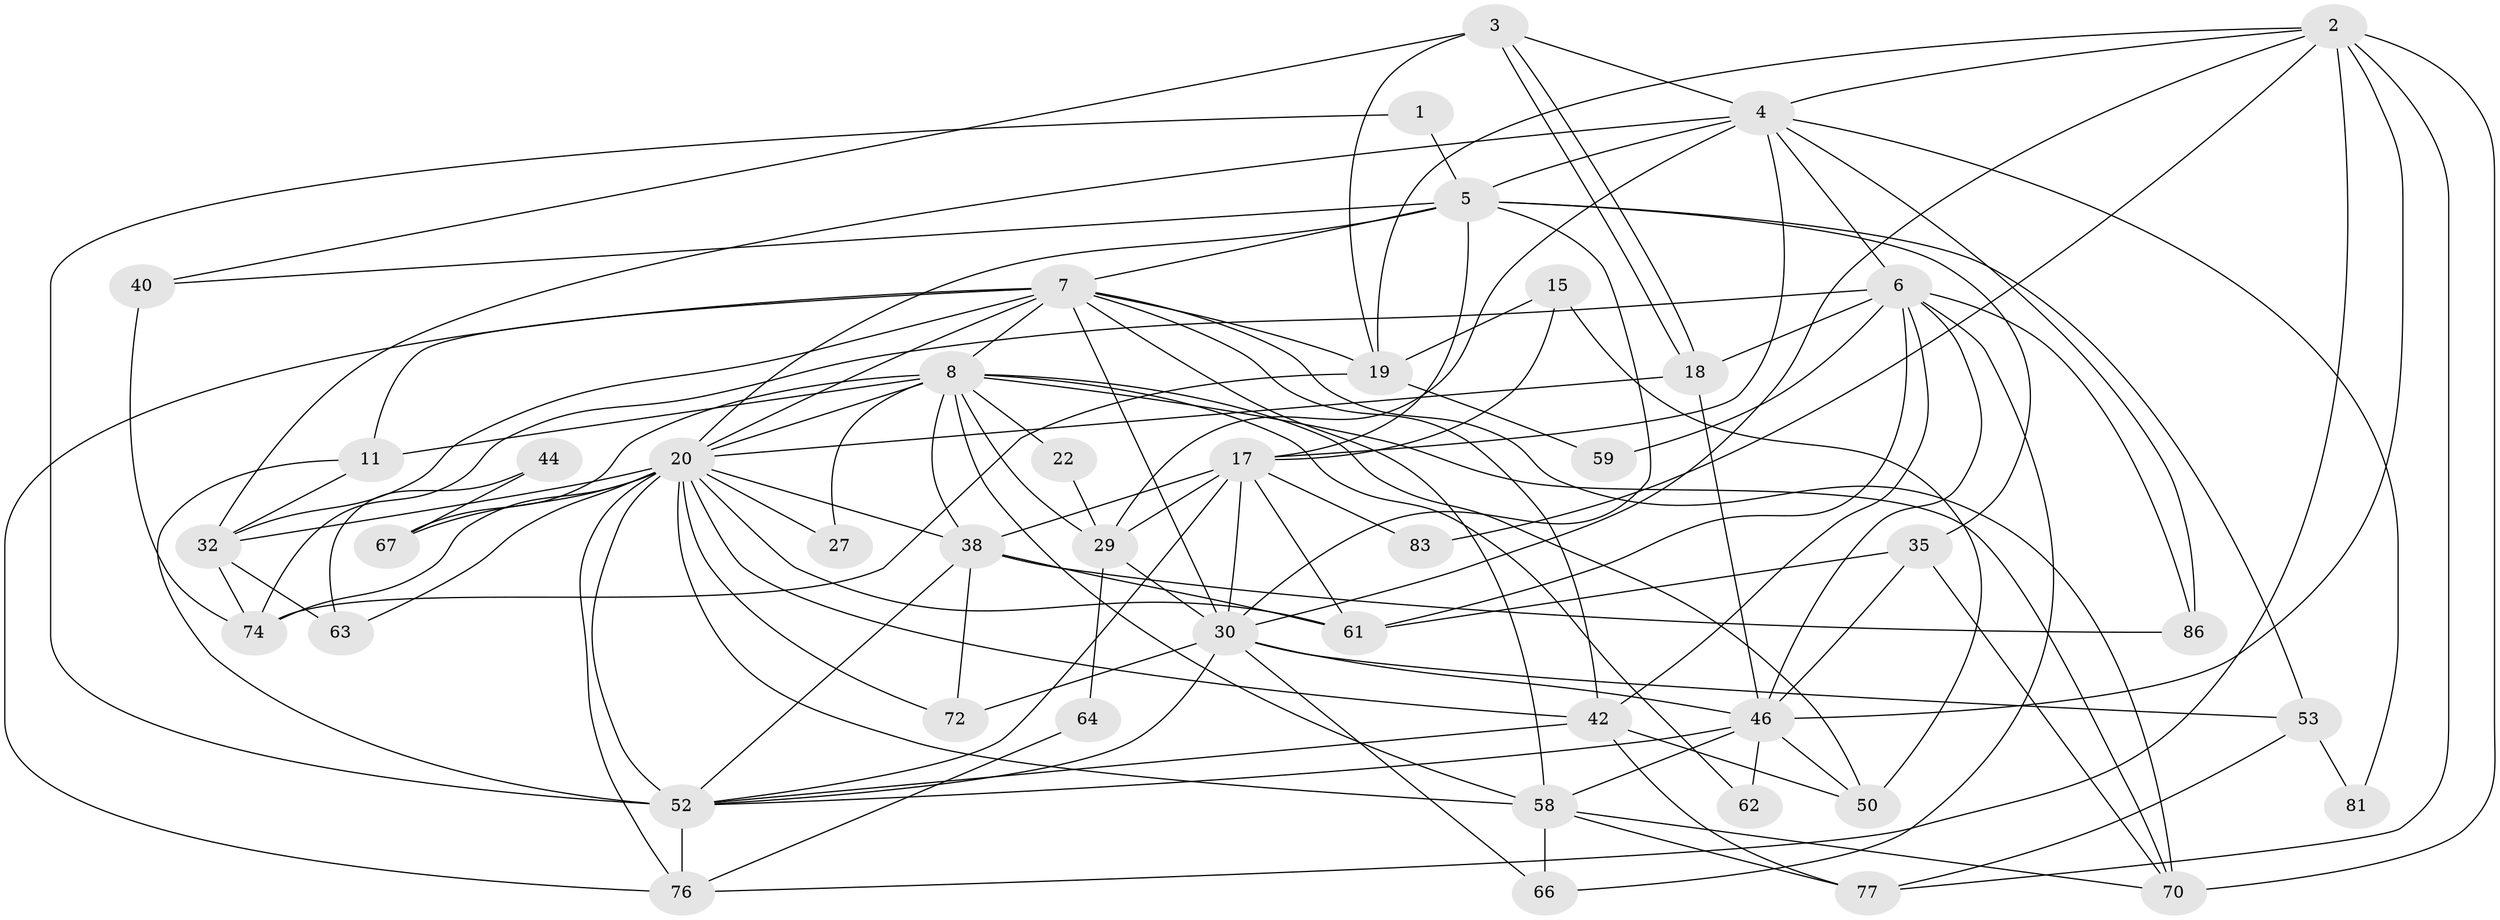 // original degree distribution, {2: 0.14772727272727273, 4: 0.2727272727272727, 6: 0.125, 5: 0.18181818181818182, 7: 0.03409090909090909, 3: 0.23863636363636365}
// Generated by graph-tools (version 1.1) at 2025/15/03/09/25 04:15:07]
// undirected, 44 vertices, 119 edges
graph export_dot {
graph [start="1"]
  node [color=gray90,style=filled];
  1;
  2 [super="+12+24"];
  3;
  4 [super="+33"];
  5 [super="+25+13+75"];
  6 [super="+9+31"];
  7 [super="+16"];
  8 [super="+78+10+14"];
  11 [super="+45"];
  15;
  17 [super="+28+88"];
  18 [super="+85"];
  19 [super="+26"];
  20 [super="+87+21"];
  22;
  27;
  29 [super="+47+56"];
  30 [super="+65+37"];
  32 [super="+48"];
  35 [super="+57"];
  38 [super="+43+39"];
  40;
  42 [super="+49"];
  44;
  46 [super="+51+55"];
  50;
  52 [super="+79+60"];
  53 [super="+84"];
  58 [super="+73+80"];
  59;
  61;
  62;
  63;
  64;
  66;
  67;
  70;
  72 [super="+82"];
  74;
  76;
  77;
  81;
  83;
  86;
  1 -- 5;
  1 -- 52;
  2 -- 46;
  2 -- 19;
  2 -- 83;
  2 -- 70;
  2 -- 77;
  2 -- 4;
  2 -- 76;
  2 -- 30;
  3 -- 18;
  3 -- 18;
  3 -- 19 [weight=2];
  3 -- 40;
  3 -- 4;
  4 -- 29;
  4 -- 17;
  4 -- 6;
  4 -- 32;
  4 -- 81;
  4 -- 5;
  4 -- 86;
  5 -- 40;
  5 -- 53;
  5 -- 17;
  5 -- 30;
  5 -- 7;
  5 -- 35;
  5 -- 20;
  6 -- 66;
  6 -- 86;
  6 -- 42;
  6 -- 74;
  6 -- 59;
  6 -- 61;
  6 -- 46;
  6 -- 18;
  7 -- 11;
  7 -- 30;
  7 -- 20 [weight=2];
  7 -- 58;
  7 -- 70;
  7 -- 8;
  7 -- 42;
  7 -- 76;
  7 -- 19;
  7 -- 32;
  8 -- 27;
  8 -- 67;
  8 -- 70;
  8 -- 58;
  8 -- 20;
  8 -- 11 [weight=2];
  8 -- 62;
  8 -- 50;
  8 -- 22;
  8 -- 29;
  8 -- 38;
  11 -- 52 [weight=2];
  11 -- 32;
  15 -- 50;
  15 -- 19;
  15 -- 17;
  17 -- 30;
  17 -- 83;
  17 -- 61;
  17 -- 29;
  17 -- 52;
  17 -- 38;
  18 -- 46 [weight=2];
  18 -- 20;
  19 -- 74;
  19 -- 59;
  20 -- 27 [weight=2];
  20 -- 52;
  20 -- 61;
  20 -- 32 [weight=2];
  20 -- 67;
  20 -- 38;
  20 -- 72;
  20 -- 42;
  20 -- 74;
  20 -- 76;
  20 -- 58;
  20 -- 63;
  22 -- 29;
  29 -- 30;
  29 -- 64;
  30 -- 46;
  30 -- 66;
  30 -- 72 [weight=2];
  30 -- 52;
  30 -- 53;
  32 -- 63;
  32 -- 74;
  35 -- 61;
  35 -- 46;
  35 -- 70;
  38 -- 61;
  38 -- 86;
  38 -- 72 [weight=3];
  38 -- 52;
  40 -- 74;
  42 -- 77;
  42 -- 50;
  42 -- 52;
  44 -- 67;
  44 -- 63;
  46 -- 50;
  46 -- 52;
  46 -- 62;
  46 -- 58;
  52 -- 76;
  53 -- 77;
  53 -- 81;
  58 -- 70;
  58 -- 77;
  58 -- 66;
  64 -- 76;
}
